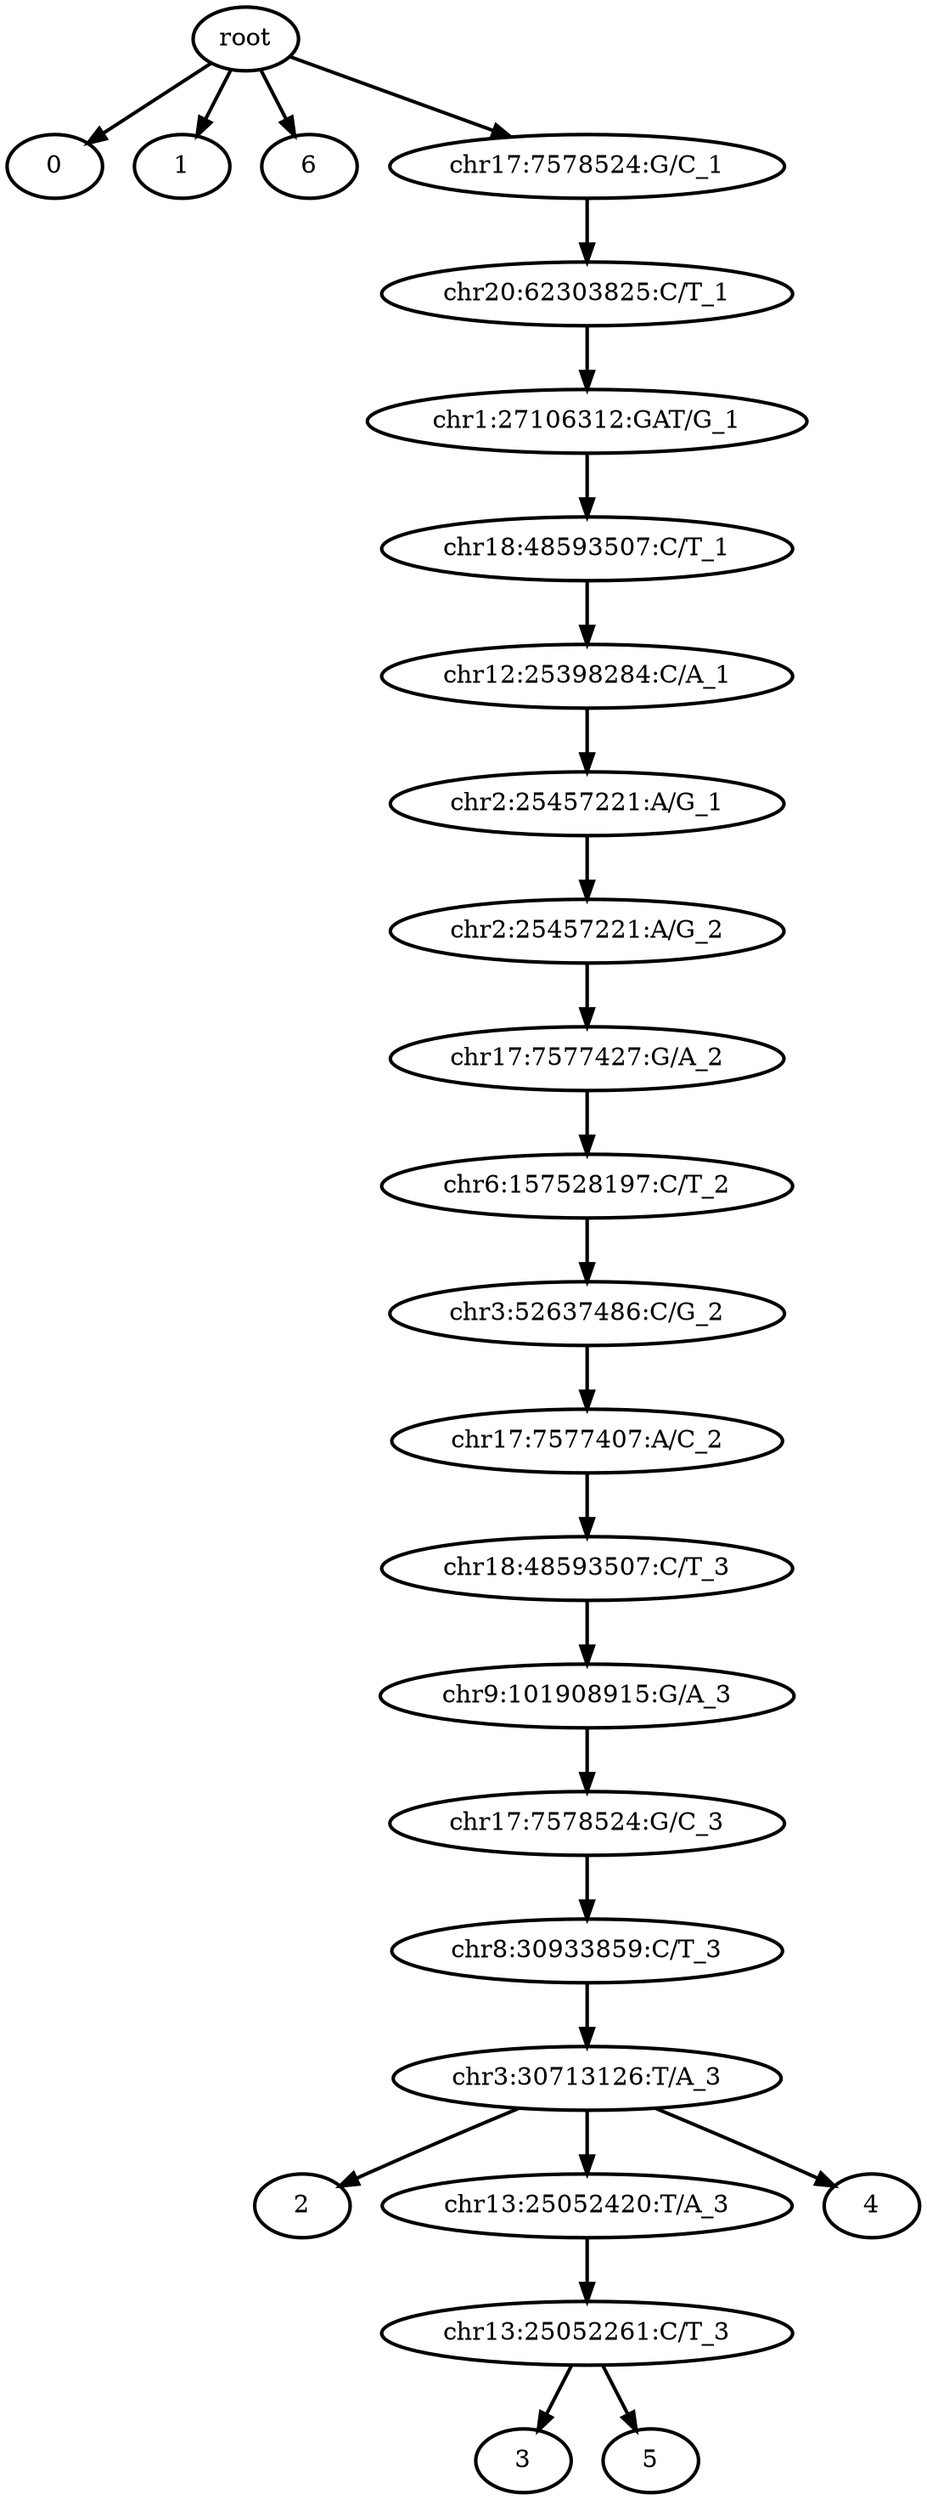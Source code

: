 digraph N {
	overlap="false"
	rankdir="TB"
	0 [label="root", style="bold"];
	1 [label="0", style="bold"];
	2 [label="1", style="bold"];
	3 [label="2", style="bold"];
	4 [label="chr13:25052420:T/A_3", style="bold"];
	5 [label="chr13:25052261:C/T_3", style="bold"];
	6 [label="3", style="bold"];
	7 [label="4", style="bold"];
	8 [label="5", style="bold"];
	9 [label="6", style="bold"];
	10 [label="chr2:25457221:A/G_2", style="bold"];
	11 [label="chr17:7577427:G/A_2", style="bold"];
	12 [label="chr6:157528197:C/T_2", style="bold"];
	13 [label="chr3:52637486:C/G_2", style="bold"];
	14 [label="chr17:7577407:A/C_2", style="bold"];
	15 [label="chr18:48593507:C/T_3", style="bold"];
	16 [label="chr9:101908915:G/A_3", style="bold"];
	17 [label="chr17:7578524:G/C_3", style="bold"];
	18 [label="chr8:30933859:C/T_3", style="bold"];
	19 [label="chr3:30713126:T/A_3", style="bold"];
	20 [label="chr17:7578524:G/C_1", style="bold"];
	21 [label="chr20:62303825:C/T_1", style="bold"];
	22 [label="chr1:27106312:GAT/G_1", style="bold"];
	23 [label="chr18:48593507:C/T_1", style="bold"];
	24 [label="chr12:25398284:C/A_1", style="bold"];
	25 [label="chr2:25457221:A/G_1", style="bold"];
	0 -> 1 [style="bold"];
	0 -> 2 [style="bold"];
	0 -> 9 [style="bold"];
	0 -> 20 [style="bold"];
	4 -> 5 [style="bold"];
	5 -> 6 [style="bold"];
	5 -> 8 [style="bold"];
	10 -> 11 [style="bold"];
	11 -> 12 [style="bold"];
	12 -> 13 [style="bold"];
	13 -> 14 [style="bold"];
	14 -> 15 [style="bold"];
	15 -> 16 [style="bold"];
	16 -> 17 [style="bold"];
	17 -> 18 [style="bold"];
	18 -> 19 [style="bold"];
	19 -> 3 [style="bold"];
	19 -> 4 [style="bold"];
	19 -> 7 [style="bold"];
	20 -> 21 [style="bold"];
	21 -> 22 [style="bold"];
	22 -> 23 [style="bold"];
	23 -> 24 [style="bold"];
	24 -> 25 [style="bold"];
	25 -> 10 [style="bold"];
}